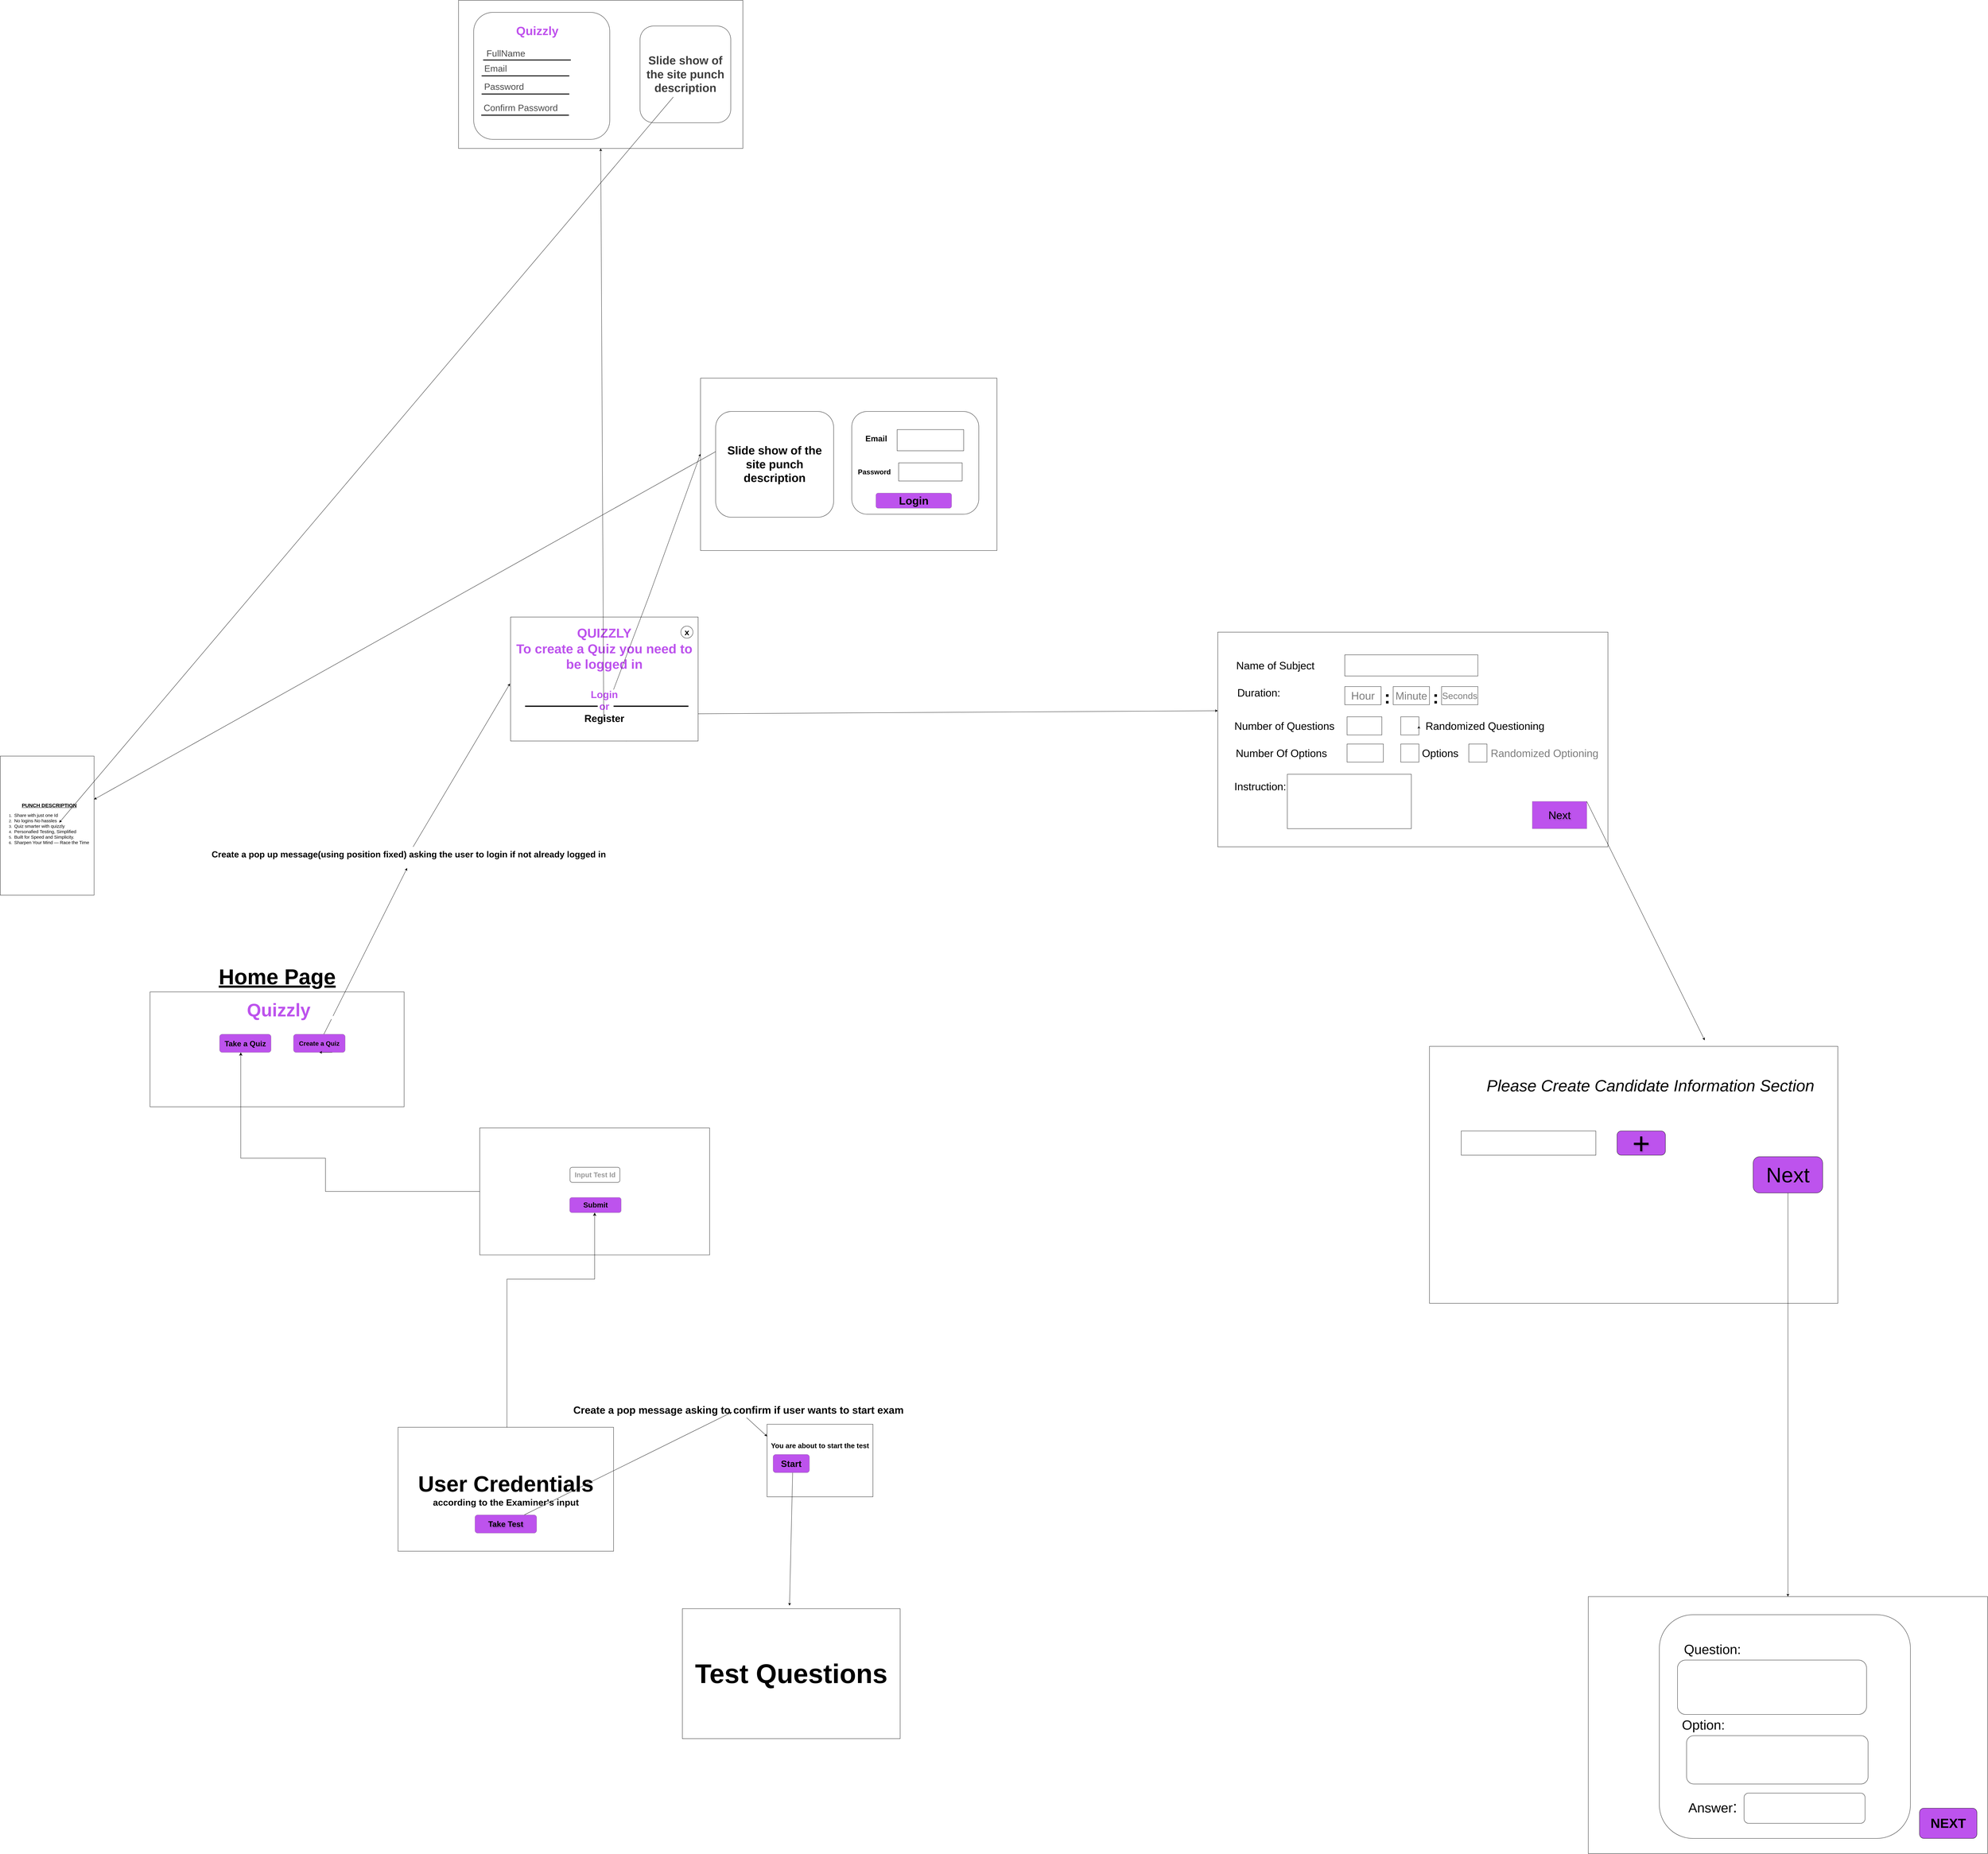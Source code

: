 <mxfile>
    <diagram id="FtZwuHDRZwKv884Sw9SH" name="Page-1">
        <mxGraphModel dx="2442" dy="4908" grid="1" gridSize="10" guides="1" tooltips="1" connect="1" arrows="1" fold="1" page="1" pageScale="1" pageWidth="850" pageHeight="1100" math="0" shadow="0">
            <root>
                <mxCell id="0"/>
                <mxCell id="1" parent="0"/>
                <mxCell id="2" value="" style="rounded=0;whiteSpace=wrap;html=1;" parent="1" vertex="1">
                    <mxGeometry x="70.01" y="90" width="840" height="380" as="geometry"/>
                </mxCell>
                <mxCell id="3" value="Take a Quiz" style="rounded=1;whiteSpace=wrap;html=1;fillColor=#BD53ED;strokeColor=#9673a6;fontStyle=1;fontSize=25;" parent="1" vertex="1">
                    <mxGeometry x="300" y="230" width="170" height="60" as="geometry"/>
                </mxCell>
                <mxCell id="61" value="" style="edgeStyle=none;html=1;" parent="1" source="4" edge="1">
                    <mxGeometry relative="1" as="geometry">
                        <mxPoint x="920" y="-319.768" as="targetPoint"/>
                    </mxGeometry>
                </mxCell>
                <mxCell id="4" value="Create a Quiz" style="rounded=1;whiteSpace=wrap;html=1;fillColor=#BD53ED;strokeColor=#9673a6;fontStyle=1;fontSize=21;" parent="1" vertex="1">
                    <mxGeometry x="544.38" y="230" width="170.62" height="60" as="geometry"/>
                </mxCell>
                <mxCell id="31" value="&lt;span&gt;&lt;b&gt;Quizzly&lt;/b&gt;&lt;/span&gt;" style="rounded=0;whiteSpace=wrap;html=1;dashed=1;dashPattern=1 4;strokeColor=none;glass=0;fontColor=#BD53ED;fontSize=60;labelBorderColor=none;" parent="1" vertex="1">
                    <mxGeometry x="316.25" y="120" width="358.75" height="60" as="geometry"/>
                </mxCell>
                <mxCell id="34" value="" style="edgeStyle=segmentEdgeStyle;endArrow=classic;html=1;curved=0;rounded=0;endSize=8;startSize=8;" parent="1" edge="1">
                    <mxGeometry width="50" height="50" relative="1" as="geometry">
                        <mxPoint x="1160" y="750" as="sourcePoint"/>
                        <mxPoint x="370" y="290" as="targetPoint"/>
                        <Array as="points">
                            <mxPoint x="650" y="640"/>
                            <mxPoint x="370" y="640"/>
                        </Array>
                    </mxGeometry>
                </mxCell>
                <mxCell id="36" value="" style="rounded=0;whiteSpace=wrap;html=1;" parent="1" vertex="1">
                    <mxGeometry x="1160" y="540" width="760" height="420" as="geometry"/>
                </mxCell>
                <mxCell id="37" value="&lt;b&gt;&lt;font style=&quot;font-size: 23px;&quot;&gt;Input Test Id&lt;/font&gt;&lt;/b&gt;" style="rounded=1;html=1;labelBorderColor=none;whiteSpace=wrap;textOpacity=40;" parent="1" vertex="1">
                    <mxGeometry x="1458.5" y="670" width="165" height="50" as="geometry"/>
                </mxCell>
                <mxCell id="38" value="&lt;span style=&quot;font-size: 24px;&quot;&gt;&lt;b&gt;Submit&lt;/b&gt;&lt;/span&gt;" style="rounded=1;whiteSpace=wrap;html=1;fillColor=#BD53ED;strokeColor=#9673a6;" parent="1" vertex="1">
                    <mxGeometry x="1457.5" y="770" width="170" height="50" as="geometry"/>
                </mxCell>
                <mxCell id="40" value="" style="edgeStyle=segmentEdgeStyle;endArrow=classic;html=1;curved=0;rounded=0;endSize=8;startSize=8;" parent="1" edge="1">
                    <mxGeometry width="50" height="50" relative="1" as="geometry">
                        <mxPoint x="1250" y="1532.792" as="sourcePoint"/>
                        <mxPoint x="1540" y="820" as="targetPoint"/>
                        <Array as="points">
                            <mxPoint x="1540" y="1040"/>
                        </Array>
                    </mxGeometry>
                </mxCell>
                <mxCell id="43" value="&lt;font style=&quot;&quot;&gt;&lt;b style=&quot;&quot;&gt;&lt;span style=&quot;font-size: 73px;&quot;&gt;User Credentials&lt;/span&gt;&lt;br&gt;&lt;font style=&quot;font-size: 30px;&quot;&gt;according to the Examiner&#39;s input&lt;/font&gt;&lt;/b&gt;&lt;/font&gt;" style="rounded=0;whiteSpace=wrap;html=1;" parent="1" vertex="1">
                    <mxGeometry x="890" y="1530" width="712.5" height="410" as="geometry"/>
                </mxCell>
                <mxCell id="47" value="&lt;font style=&quot;font-size: 71px;&quot;&gt;&lt;b&gt;&lt;u&gt;Home Page&lt;/u&gt;&lt;/b&gt;&lt;/font&gt;" style="text;html=1;align=center;verticalAlign=middle;resizable=0;points=[];autosize=1;strokeColor=none;fillColor=none;" parent="1" vertex="1">
                    <mxGeometry x="285.01" y="-10" width="410" height="100" as="geometry"/>
                </mxCell>
                <mxCell id="52" style="edgeStyle=none;html=1;fontStyle=1;fontSize=18;" parent="1" source="48" edge="1">
                    <mxGeometry relative="1" as="geometry">
                        <mxPoint x="1994.022" y="1480" as="targetPoint"/>
                    </mxGeometry>
                </mxCell>
                <mxCell id="48" value="&lt;font style=&quot;font-size: 26px;&quot;&gt;Take Test&lt;/font&gt;" style="rounded=1;whiteSpace=wrap;html=1;textShadow=1;fillColor=#BD53ED;strokeColor=#9673a6;fontStyle=1" parent="1" vertex="1">
                    <mxGeometry x="1144.38" y="1820" width="203.75" height="60" as="geometry"/>
                </mxCell>
                <mxCell id="54" style="edgeStyle=none;html=1;" parent="1" source="53" edge="1">
                    <mxGeometry relative="1" as="geometry">
                        <mxPoint x="2110" y="1560.0" as="targetPoint"/>
                    </mxGeometry>
                </mxCell>
                <mxCell id="53" value="&lt;font style=&quot;font-size: 34px;&quot;&gt;&lt;b&gt;Create a pop message asking to confirm if user wants to start exam&lt;/b&gt;&lt;/font&gt;" style="text;html=1;align=center;verticalAlign=middle;resizable=0;points=[];autosize=1;strokeColor=none;fillColor=none;labelPosition=center;verticalLabelPosition=middle;fontSize=13;" parent="1" vertex="1">
                    <mxGeometry x="1455" y="1448" width="1120" height="50" as="geometry"/>
                </mxCell>
                <mxCell id="55" value="&lt;font style=&quot;font-size: 23px;&quot;&gt;&lt;b style=&quot;&quot;&gt;You are about to start the test&lt;/b&gt;&lt;/font&gt;&lt;div&gt;&lt;br&gt;&lt;/div&gt;&lt;div&gt;&lt;font style=&quot;font-size: 23px;&quot;&gt;&lt;b style=&quot;&quot;&gt;&lt;br&gt;&lt;/b&gt;&lt;/font&gt;&lt;/div&gt;&lt;div&gt;&lt;font style=&quot;font-size: 23px;&quot;&gt;&lt;b style=&quot;&quot;&gt;&lt;br&gt;&lt;/b&gt;&lt;/font&gt;&lt;/div&gt;&lt;div&gt;&lt;br&gt;&lt;/div&gt;&lt;div&gt;&lt;br&gt;&lt;/div&gt;" style="rounded=0;whiteSpace=wrap;html=1;" parent="1" vertex="1">
                    <mxGeometry x="2110" y="1520" width="350" height="240" as="geometry"/>
                </mxCell>
                <mxCell id="57" style="edgeStyle=none;html=1;" parent="1" edge="1">
                    <mxGeometry relative="1" as="geometry">
                        <mxPoint x="2184.226" y="2120" as="targetPoint"/>
                        <mxPoint x="2194.558" y="1680" as="sourcePoint"/>
                    </mxGeometry>
                </mxCell>
                <mxCell id="56" value="&lt;font style=&quot;font-size: 30px;&quot;&gt;&lt;b&gt;Start&lt;/b&gt;&lt;/font&gt;" style="rounded=1;whiteSpace=wrap;html=1;fillColor=#BD53ED;strokeColor=#9673a6;" parent="1" vertex="1">
                    <mxGeometry x="2130" y="1620" width="120" height="60" as="geometry"/>
                </mxCell>
                <mxCell id="59" value="&lt;b&gt;&lt;font style=&quot;font-size: 89px;&quot;&gt;Test Questions&lt;/font&gt;&lt;/b&gt;" style="rounded=0;whiteSpace=wrap;html=1;" parent="1" vertex="1">
                    <mxGeometry x="1830" y="2130" width="720" height="430" as="geometry"/>
                </mxCell>
                <mxCell id="63" value="&lt;div style=&quot;text-align: center;&quot;&gt;&lt;span style=&quot;background-color: transparent;&quot;&gt;&lt;font style=&quot;font-size: 17px;&quot;&gt;&amp;nbsp; &amp;nbsp; &amp;nbsp;&lt;b&gt;&lt;u&gt;PUNCH DESCRIPTION&lt;/u&gt;&lt;/b&gt;&lt;/font&gt;&lt;/span&gt;&lt;/div&gt;&lt;div style=&quot;&quot;&gt;&lt;ol&gt;&lt;li&gt;&lt;font style=&quot;font-size: 15px;&quot;&gt;&amp;nbsp;Share with just one Id&lt;/font&gt;&lt;/li&gt;&lt;li&gt;&lt;font style=&quot;font-size: 15px;&quot;&gt;&amp;nbsp;No logins No hassles&lt;/font&gt;&lt;/li&gt;&lt;li&gt;&lt;font style=&quot;font-size: 15px;&quot;&gt;&amp;nbsp;Quiz smarter with quizzly&lt;/font&gt;&lt;/li&gt;&lt;li&gt;&lt;font style=&quot;font-size: 15px;&quot;&gt;&amp;nbsp;Personafied Testing, Simplified&lt;/font&gt;&lt;/li&gt;&lt;li&gt;&lt;font style=&quot;font-size: 15px;&quot;&gt;&amp;nbsp;Built for Speed and Simplicity.&lt;br&gt;&lt;/font&gt;&lt;/li&gt;&lt;li&gt;&lt;font style=&quot;font-size: 15px;&quot;&gt;&lt;font style=&quot;&quot;&gt;&amp;nbsp;Sharpen Your Mind — Race the Time&lt;/font&gt;&amp;nbsp;&lt;/font&gt;&lt;/li&gt;&lt;/ol&gt;&lt;/div&gt;" style="whiteSpace=wrap;html=1;align=left;" parent="1" vertex="1">
                    <mxGeometry x="-425" y="-690" width="310" height="460" as="geometry"/>
                </mxCell>
                <mxCell id="66" style="edgeStyle=none;html=1;" parent="1" source="64" edge="1">
                    <mxGeometry relative="1" as="geometry">
                        <mxPoint x="1260" y="-930" as="targetPoint"/>
                    </mxGeometry>
                </mxCell>
                <mxCell id="64" value="&lt;font style=&quot;font-size: 29px;&quot;&gt;&lt;b style=&quot;&quot;&gt;Create a pop up message(using position fixed) asking the user to login if not already logged in&lt;/b&gt;&lt;/font&gt;" style="text;html=1;align=center;verticalAlign=middle;resizable=0;points=[];autosize=1;strokeColor=none;fillColor=none;" parent="1" vertex="1">
                    <mxGeometry x="260" y="-390" width="1330" height="50" as="geometry"/>
                </mxCell>
                <mxCell id="68" value="&lt;font style=&quot;font-size: 19px;&quot;&gt;&lt;b style=&quot;&quot;&gt;X&lt;/b&gt;&lt;/font&gt;" style="ellipse;whiteSpace=wrap;html=1;aspect=fixed;" parent="1" vertex="1">
                    <mxGeometry x="1830" y="-1090" width="30" height="30" as="geometry"/>
                </mxCell>
                <mxCell id="74" value="" style="shape=link;html=1;" parent="1" source="67" edge="1">
                    <mxGeometry width="100" relative="1" as="geometry">
                        <mxPoint x="1560" y="-840" as="sourcePoint"/>
                        <mxPoint x="1660" y="-840" as="targetPoint"/>
                        <Array as="points">
                            <mxPoint x="1610" y="-840"/>
                        </Array>
                    </mxGeometry>
                </mxCell>
                <mxCell id="75" value="" style="shape=link;html=1;" parent="1" target="67" edge="1">
                    <mxGeometry width="100" relative="1" as="geometry">
                        <mxPoint x="1560" y="-840" as="sourcePoint"/>
                        <mxPoint x="1660" y="-840" as="targetPoint"/>
                        <Array as="points"/>
                    </mxGeometry>
                </mxCell>
                <mxCell id="118" style="edgeStyle=none;html=1;exitX=1;exitY=1;exitDx=0;exitDy=0;fontSize=35;fontStyle=1" parent="1" edge="1">
                    <mxGeometry relative="1" as="geometry">
                        <mxPoint x="3600.003" y="-840" as="targetPoint"/>
                        <mxPoint x="1877.73" y="-830" as="sourcePoint"/>
                    </mxGeometry>
                </mxCell>
                <mxCell id="67" value="&lt;div&gt;&lt;b style=&quot;&quot;&gt;&lt;font style=&quot;color: rgb(189, 83, 237); font-size: 43px;&quot;&gt;&lt;br&gt;&lt;/font&gt;&lt;/b&gt;&lt;/div&gt;&lt;b style=&quot;&quot;&gt;&lt;font style=&quot;color: rgb(189, 83, 237); font-size: 43px;&quot;&gt;QUIZZLY&lt;/font&gt;&lt;/b&gt;&lt;div&gt;&lt;font color=&quot;#bd53ed&quot;&gt;&lt;span style=&quot;font-size: 43px;&quot;&gt;&lt;b&gt;To create a Quiz you need to be logged in&lt;/b&gt;&lt;/span&gt;&lt;/font&gt;&lt;/div&gt;&lt;div&gt;&lt;div&gt;&lt;br&gt;&lt;/div&gt;&lt;div&gt;&lt;font style=&quot;font-size: 33px; color: rgb(189, 83, 237);&quot;&gt;&lt;b&gt;&lt;br&gt;&lt;/b&gt;&lt;/font&gt;&lt;/div&gt;&lt;div&gt;&lt;font style=&quot;font-size: 33px; color: rgb(189, 83, 237);&quot;&gt;&lt;b&gt;Login&lt;/b&gt;&lt;/font&gt;&lt;/div&gt;&lt;div&gt;&lt;font style=&quot;font-size: 33px; color: rgb(189, 83, 237);&quot;&gt;&lt;b&gt;or&lt;/b&gt;&lt;/font&gt;&lt;/div&gt;&lt;div&gt;&lt;font style=&quot;font-size: 33px;&quot;&gt;&lt;b&gt;Register&lt;/b&gt;&lt;/font&gt;&lt;/div&gt;&lt;/div&gt;&lt;div&gt;&lt;font style=&quot;font-size: 33px;&quot;&gt;&lt;b&gt;&lt;br&gt;&lt;/b&gt;&lt;/font&gt;&lt;/div&gt;&lt;div&gt;&lt;font style=&quot;font-size: 33px;&quot;&gt;&lt;b&gt;&lt;br&gt;&lt;/b&gt;&lt;/font&gt;&lt;/div&gt;" style="whiteSpace=wrap;html=1;" parent="1" vertex="1">
                    <mxGeometry x="1262" y="-1150" width="620" height="410" as="geometry"/>
                </mxCell>
                <mxCell id="78" value="" style="line;strokeWidth=4;html=1;perimeter=backbonePerimeter;points=[];outlineConnect=0;" parent="1" vertex="1">
                    <mxGeometry x="1310" y="-860" width="240" height="10" as="geometry"/>
                </mxCell>
                <mxCell id="80" value="" style="line;strokeWidth=4;html=1;perimeter=backbonePerimeter;points=[];outlineConnect=0;" parent="1" vertex="1">
                    <mxGeometry x="1602.5" y="-860" width="247.5" height="10" as="geometry"/>
                </mxCell>
                <mxCell id="81" value="&lt;font style=&quot;font-size: 28px;&quot;&gt;&lt;b&gt;x&lt;/b&gt;&lt;/font&gt;" style="ellipse;whiteSpace=wrap;html=1;aspect=fixed;" parent="1" vertex="1">
                    <mxGeometry x="1825" y="-1120" width="40" height="40" as="geometry"/>
                </mxCell>
                <mxCell id="82" value="" style="endArrow=classic;html=1;" parent="1" edge="1">
                    <mxGeometry width="50" height="50" relative="1" as="geometry">
                        <mxPoint x="1602.5" y="-910" as="sourcePoint"/>
                        <mxPoint x="1890" y="-1690" as="targetPoint"/>
                        <Array as="points">
                            <mxPoint x="1720" y="-1220"/>
                        </Array>
                    </mxGeometry>
                </mxCell>
                <mxCell id="83" value="" style="rounded=0;whiteSpace=wrap;html=1;" parent="1" vertex="1">
                    <mxGeometry x="1890" y="-1940" width="980" height="570" as="geometry"/>
                </mxCell>
                <mxCell id="86" style="edgeStyle=none;html=1;" parent="1" target="63" edge="1">
                    <mxGeometry relative="1" as="geometry">
                        <mxPoint x="-90" y="-689.997" as="targetPoint"/>
                        <mxPoint x="1965.0" y="-1711.088" as="sourcePoint"/>
                    </mxGeometry>
                </mxCell>
                <mxCell id="84" value="&lt;font style=&quot;font-size: 38px;&quot;&gt;&lt;b&gt;Slide show of the site punch description&lt;/b&gt;&lt;/font&gt;" style="rounded=1;whiteSpace=wrap;html=1;" parent="1" vertex="1">
                    <mxGeometry x="1940" y="-1830" width="390" height="350" as="geometry"/>
                </mxCell>
                <mxCell id="85" value="&lt;div&gt;&lt;br&gt;&lt;/div&gt;&lt;div&gt;&lt;br&gt;&lt;/div&gt;&lt;div&gt;&lt;br&gt;&lt;/div&gt;&lt;div&gt;&lt;br&gt;&lt;/div&gt;&lt;div&gt;&lt;br&gt;&lt;/div&gt;" style="rounded=1;whiteSpace=wrap;html=1;" parent="1" vertex="1">
                    <mxGeometry x="2390" y="-1830" width="420" height="340" as="geometry"/>
                </mxCell>
                <mxCell id="87" value="" style="rounded=0;whiteSpace=wrap;html=1;" parent="1" vertex="1">
                    <mxGeometry x="2540" y="-1770" width="220" height="70" as="geometry"/>
                </mxCell>
                <mxCell id="88" value="" style="rounded=0;whiteSpace=wrap;html=1;" parent="1" vertex="1">
                    <mxGeometry x="2545" y="-1660" width="210" height="60" as="geometry"/>
                </mxCell>
                <mxCell id="91" value="&lt;font style=&quot;font-size: 27px;&quot;&gt;&lt;b&gt;Email&lt;/b&gt;&lt;/font&gt;" style="text;html=1;align=center;verticalAlign=middle;whiteSpace=wrap;rounded=0;" parent="1" vertex="1">
                    <mxGeometry x="2421" y="-1770" width="100" height="60" as="geometry"/>
                </mxCell>
                <mxCell id="92" value="&lt;font style=&quot;font-size: 23px;&quot;&gt;&lt;b&gt;Password&lt;/b&gt;&amp;nbsp;&amp;nbsp;&lt;/font&gt;" style="text;html=1;align=center;verticalAlign=middle;whiteSpace=wrap;rounded=0;" parent="1" vertex="1">
                    <mxGeometry x="2441" y="-1645" width="60" height="30" as="geometry"/>
                </mxCell>
                <mxCell id="93" value="&lt;font style=&quot;font-size: 36px;&quot;&gt;&lt;b&gt;Login&lt;/b&gt;&lt;/font&gt;" style="rounded=1;whiteSpace=wrap;html=1;fillColor=#BD53ED;strokeColor=#9673a6;" parent="1" vertex="1">
                    <mxGeometry x="2470" y="-1560" width="250" height="50" as="geometry"/>
                </mxCell>
                <mxCell id="95" value="" style="edgeStyle=none;orthogonalLoop=1;jettySize=auto;html=1;" parent="1" edge="1">
                    <mxGeometry width="100" relative="1" as="geometry">
                        <mxPoint x="1570" y="-810" as="sourcePoint"/>
                        <mxPoint x="1560" y="-2700" as="targetPoint"/>
                        <Array as="points"/>
                    </mxGeometry>
                </mxCell>
                <mxCell id="97" value="" style="rounded=0;whiteSpace=wrap;html=1;" parent="1" vertex="1">
                    <mxGeometry x="1090" y="-3190" width="940" height="490" as="geometry"/>
                </mxCell>
                <mxCell id="98" value="" style="rounded=1;whiteSpace=wrap;html=1;" parent="1" vertex="1">
                    <mxGeometry x="1140" y="-3150" width="450" height="420" as="geometry"/>
                </mxCell>
                <mxCell id="99" value="&lt;b style=&quot;color: rgb(63, 63, 63); font-size: 38px;&quot;&gt;Slide show of the site punch description&lt;/b&gt;" style="rounded=1;whiteSpace=wrap;html=1;" parent="1" vertex="1">
                    <mxGeometry x="1690" y="-3105" width="300" height="320" as="geometry"/>
                </mxCell>
                <mxCell id="105" value="" style="endArrow=none;html=1;rounded=0;curved=0;strokeWidth=3;" parent="1" edge="1">
                    <mxGeometry width="50" height="50" relative="1" as="geometry">
                        <mxPoint x="1165" y="-2810" as="sourcePoint"/>
                        <mxPoint x="1455" y="-2810" as="targetPoint"/>
                    </mxGeometry>
                </mxCell>
                <mxCell id="106" value="" style="endArrow=none;html=1;rounded=0;curved=0;strokeWidth=3;" parent="1" edge="1">
                    <mxGeometry width="50" height="50" relative="1" as="geometry">
                        <mxPoint x="1166.25" y="-2880" as="sourcePoint"/>
                        <mxPoint x="1456.25" y="-2880" as="targetPoint"/>
                    </mxGeometry>
                </mxCell>
                <mxCell id="107" value="" style="endArrow=none;html=1;rounded=0;curved=0;strokeWidth=3;" parent="1" edge="1">
                    <mxGeometry width="50" height="50" relative="1" as="geometry">
                        <mxPoint x="1166.25" y="-2940" as="sourcePoint"/>
                        <mxPoint x="1456.25" y="-2940" as="targetPoint"/>
                    </mxGeometry>
                </mxCell>
                <mxCell id="108" value="" style="endArrow=none;html=1;rounded=0;curved=0;strokeWidth=3;" parent="1" edge="1">
                    <mxGeometry width="50" height="50" relative="1" as="geometry">
                        <mxPoint x="1171.25" y="-2992.5" as="sourcePoint"/>
                        <mxPoint x="1461.25" y="-2992.5" as="targetPoint"/>
                    </mxGeometry>
                </mxCell>
                <mxCell id="111" value="" style="endArrow=classic;html=1;entryX=0.629;entryY=0.478;entryDx=0;entryDy=0;entryPerimeter=0;" parent="1" target="63" edge="1">
                    <mxGeometry width="50" height="50" relative="1" as="geometry">
                        <mxPoint x="1800" y="-2870" as="sourcePoint"/>
                        <mxPoint x="1310" y="-2558.86" as="targetPoint"/>
                    </mxGeometry>
                </mxCell>
                <mxCell id="112" value="&lt;font style=&quot;font-size: 30px;&quot;&gt;FullName&lt;/font&gt;" style="text;html=1;align=center;verticalAlign=middle;resizable=0;points=[];autosize=1;strokeColor=none;fillColor=none;textOpacity=70;" parent="1" vertex="1">
                    <mxGeometry x="1171.26" y="-3040" width="150" height="50" as="geometry"/>
                </mxCell>
                <mxCell id="113" value="&lt;font style=&quot;font-size: 30px;&quot;&gt;Email&lt;/font&gt;" style="text;html=1;align=center;verticalAlign=middle;resizable=0;points=[];autosize=1;strokeColor=none;fillColor=none;textOpacity=70;" parent="1" vertex="1">
                    <mxGeometry x="1162" y="-2990" width="100" height="50" as="geometry"/>
                </mxCell>
                <mxCell id="115" value="&lt;font style=&quot;font-size: 30px;&quot;&gt;Password&lt;/font&gt;" style="text;html=1;align=center;verticalAlign=middle;resizable=0;points=[];autosize=1;strokeColor=none;fillColor=none;textOpacity=70;" parent="1" vertex="1">
                    <mxGeometry x="1160" y="-2930" width="160" height="50" as="geometry"/>
                </mxCell>
                <mxCell id="116" value="&lt;font style=&quot;font-size: 30px;&quot;&gt;Confirm Password&lt;/font&gt;" style="text;html=1;align=center;verticalAlign=middle;resizable=0;points=[];autosize=1;strokeColor=none;fillColor=none;labelBackgroundColor=default;labelBorderColor=none;textOpacity=70;" parent="1" vertex="1">
                    <mxGeometry x="1160" y="-2860" width="270" height="50" as="geometry"/>
                </mxCell>
                <mxCell id="117" value="&lt;font style=&quot;font-size: 40px;&quot;&gt;&lt;b&gt;Quizzly&lt;/b&gt;&lt;/font&gt;" style="text;html=1;align=center;verticalAlign=middle;resizable=0;points=[];autosize=1;fontColor=#BF51ED;labelBorderColor=none;labelBackgroundColor=none;" parent="1" vertex="1">
                    <mxGeometry x="1270" y="-3120" width="160" height="60" as="geometry"/>
                </mxCell>
                <mxCell id="119" value="" style="whiteSpace=wrap;html=1;" parent="1" vertex="1">
                    <mxGeometry x="3600" y="-1100" width="1290" height="710" as="geometry"/>
                </mxCell>
                <mxCell id="120" value="&lt;font style=&quot;font-size: 35px;&quot;&gt;Name of Subject&lt;/font&gt;" style="text;html=1;align=center;verticalAlign=middle;resizable=0;points=[];autosize=1;strokeColor=none;fillColor=none;" parent="1" vertex="1">
                    <mxGeometry x="3650" y="-1020" width="280" height="60" as="geometry"/>
                </mxCell>
                <mxCell id="121" value="" style="whiteSpace=wrap;html=1;" parent="1" vertex="1">
                    <mxGeometry x="4020" y="-1025" width="440" height="70" as="geometry"/>
                </mxCell>
                <mxCell id="122" value="&lt;font style=&quot;font-size: 35px;&quot;&gt;Number of Questions&lt;/font&gt;" style="text;html=1;align=center;verticalAlign=middle;resizable=0;points=[];autosize=1;strokeColor=none;fillColor=none;" parent="1" vertex="1">
                    <mxGeometry x="3645" y="-820" width="350" height="60" as="geometry"/>
                </mxCell>
                <mxCell id="123" value="" style="whiteSpace=wrap;html=1;" parent="1" vertex="1">
                    <mxGeometry x="4027.5" y="-820" width="115" height="60" as="geometry"/>
                </mxCell>
                <mxCell id="127" value="&lt;font style=&quot;font-size: 35px;&quot;&gt;Randomized Questioning&lt;/font&gt;" style="text;html=1;align=center;verticalAlign=middle;resizable=0;points=[];autosize=1;strokeColor=none;fillColor=none;" parent="1" vertex="1">
                    <mxGeometry x="4273" y="-820" width="420" height="60" as="geometry"/>
                </mxCell>
                <mxCell id="130" value="&lt;font style=&quot;font-size: 35px;&quot;&gt;Randomized Optioning&lt;/font&gt;" style="text;html=1;align=center;verticalAlign=middle;resizable=0;points=[];autosize=1;strokeColor=none;fillColor=none;textOpacity=50;" parent="1" vertex="1">
                    <mxGeometry x="4490" y="-730" width="380" height="60" as="geometry"/>
                </mxCell>
                <mxCell id="132" value="&lt;font style=&quot;font-size: 35px;&quot;&gt;Duration:&amp;nbsp;&lt;/font&gt;" style="text;html=1;align=center;verticalAlign=middle;resizable=0;points=[];autosize=1;strokeColor=none;fillColor=none;" parent="1" vertex="1">
                    <mxGeometry x="3650" y="-930" width="180" height="60" as="geometry"/>
                </mxCell>
                <mxCell id="133" value="&lt;font&gt;Hour&lt;/font&gt;" style="whiteSpace=wrap;html=1;fontSize=36;textOpacity=50;" parent="1" vertex="1">
                    <mxGeometry x="4020" y="-920" width="120" height="60" as="geometry"/>
                </mxCell>
                <mxCell id="134" value="Minute" style="whiteSpace=wrap;html=1;fontSize=35;textOpacity=50;" parent="1" vertex="1">
                    <mxGeometry x="4180" y="-920" width="120" height="60" as="geometry"/>
                </mxCell>
                <mxCell id="135" value="Seconds" style="whiteSpace=wrap;html=1;fontSize=30;textOpacity=50;" parent="1" vertex="1">
                    <mxGeometry x="4340" y="-920" width="120" height="60" as="geometry"/>
                </mxCell>
                <mxCell id="139" value="&lt;font&gt;&lt;span&gt;:&lt;/span&gt;&lt;/font&gt;" style="text;html=1;align=center;verticalAlign=middle;resizable=0;points=[];autosize=1;strokeColor=none;fillColor=none;fontStyle=1;fontSize=60;" parent="1" vertex="1">
                    <mxGeometry x="4140" y="-930" width="40" height="90" as="geometry"/>
                </mxCell>
                <mxCell id="140" value="&lt;font&gt;&lt;span&gt;:&lt;/span&gt;&lt;/font&gt;" style="text;html=1;align=center;verticalAlign=middle;resizable=0;points=[];autosize=1;strokeColor=none;fillColor=none;fontStyle=1;fontSize=60;" parent="1" vertex="1">
                    <mxGeometry x="4300" y="-930" width="40" height="90" as="geometry"/>
                </mxCell>
                <mxCell id="144" value="&lt;font style=&quot;font-size: 35px;&quot;&gt;Instruction:&lt;/font&gt;" style="text;html=1;align=center;verticalAlign=middle;resizable=0;points=[];autosize=1;strokeColor=none;fillColor=none;" parent="1" vertex="1">
                    <mxGeometry x="3645" y="-620" width="190" height="60" as="geometry"/>
                </mxCell>
                <mxCell id="145" value="" style="whiteSpace=wrap;html=1;" parent="1" vertex="1">
                    <mxGeometry x="3830" y="-630" width="410" height="180" as="geometry"/>
                </mxCell>
                <mxCell id="148" value="" style="whiteSpace=wrap;html=1;textOpacity=50;" parent="1" vertex="1">
                    <mxGeometry x="4430" y="-730" width="60" height="60" as="geometry"/>
                </mxCell>
                <mxCell id="149" value="" style="whiteSpace=wrap;html=1;" parent="1" vertex="1">
                    <mxGeometry x="4205" y="-730" width="60" height="60" as="geometry"/>
                </mxCell>
                <mxCell id="150" value="" style="whiteSpace=wrap;html=1;" parent="1" vertex="1">
                    <mxGeometry x="4205" y="-820" width="60" height="60" as="geometry"/>
                </mxCell>
                <mxCell id="151" value="Options" style="text;html=1;align=center;verticalAlign=middle;resizable=0;points=[];autosize=1;strokeColor=none;fillColor=none;fontSize=35;" parent="1" vertex="1">
                    <mxGeometry x="4265" y="-730" width="140" height="60" as="geometry"/>
                </mxCell>
                <mxCell id="157" value="Next" style="whiteSpace=wrap;html=1;fontSize=36;labelBorderColor=none;textShadow=1;strokeColor=#9673a6;fillColor=#BD53ED;" parent="1" vertex="1">
                    <mxGeometry x="4640" y="-540" width="180" height="90" as="geometry"/>
                </mxCell>
                <mxCell id="158" value="&lt;font style=&quot;font-size: 35px;&quot;&gt;Number Of Options&lt;/font&gt;" style="text;html=1;align=center;verticalAlign=middle;resizable=0;points=[];autosize=1;strokeColor=none;fillColor=none;opacity=50;" parent="1" vertex="1">
                    <mxGeometry x="3650" y="-730" width="320" height="60" as="geometry"/>
                </mxCell>
                <mxCell id="159" value="" style="whiteSpace=wrap;html=1;" parent="1" vertex="1">
                    <mxGeometry x="4027.5" y="-730" width="120" height="60" as="geometry"/>
                </mxCell>
                <mxCell id="162" style="edgeStyle=none;html=1;exitX=1;exitY=0.75;exitDx=0;exitDy=0;entryX=1;entryY=0.5;entryDx=0;entryDy=0;" parent="1" source="150" target="150" edge="1">
                    <mxGeometry relative="1" as="geometry"/>
                </mxCell>
                <mxCell id="168" value="" style="edgeStyle=none;html=1;exitX=1;exitY=0;exitDx=0;exitDy=0;" parent="1" source="157" edge="1">
                    <mxGeometry relative="1" as="geometry">
                        <mxPoint x="5210" y="250" as="targetPoint"/>
                        <mxPoint x="4820" y="-540" as="sourcePoint"/>
                    </mxGeometry>
                </mxCell>
                <mxCell id="167" value="" style="whiteSpace=wrap;html=1;" parent="1" vertex="1">
                    <mxGeometry x="4300" y="270" width="1350" height="850" as="geometry"/>
                </mxCell>
                <mxCell id="169" style="edgeStyle=none;html=1;exitX=0.75;exitY=1;exitDx=0;exitDy=0;entryX=0.5;entryY=1;entryDx=0;entryDy=0;" parent="1" source="4" target="4" edge="1">
                    <mxGeometry relative="1" as="geometry"/>
                </mxCell>
                <mxCell id="170" value="" style="whiteSpace=wrap;html=1;" parent="1" vertex="1">
                    <mxGeometry x="4405" y="550" width="445" height="80" as="geometry"/>
                </mxCell>
                <mxCell id="172" value="+" style="rounded=1;whiteSpace=wrap;html=1;fontSize=100;textShadow=1;fillColor=#BD53ED;arcSize=18;" parent="1" vertex="1">
                    <mxGeometry x="4920" y="550" width="160" height="80" as="geometry"/>
                </mxCell>
                <mxCell id="173" value="User credentials&lt;div&gt;&lt;br&gt;&lt;/div&gt;" style="text;html=1;align=center;verticalAlign=middle;resizable=0;points=[];autosize=1;strokeColor=none;fillColor=none;fontColor=none;noLabel=1;fontSize=55;" parent="1" vertex="1">
                    <mxGeometry x="3940" y="320" width="50" height="40" as="geometry"/>
                </mxCell>
                <mxCell id="174" value="&lt;span&gt;Please Create Candidate Information Section&lt;/span&gt;" style="text;html=1;align=center;verticalAlign=middle;resizable=0;points=[];autosize=1;strokeColor=none;fillColor=none;fontSize=54;fontStyle=2" parent="1" vertex="1">
                    <mxGeometry x="4475" y="360" width="1110" height="80" as="geometry"/>
                </mxCell>
                <mxCell id="177" value="" style="edgeStyle=none;html=1;" edge="1" parent="1" source="175">
                    <mxGeometry relative="1" as="geometry">
                        <mxPoint x="5485" y="2090" as="targetPoint"/>
                    </mxGeometry>
                </mxCell>
                <mxCell id="175" value="Next" style="whiteSpace=wrap;html=1;fontSize=70;fillColor=#BD53ED;rounded=1;arcSize=18;" vertex="1" parent="1">
                    <mxGeometry x="5370" y="635" width="230" height="120" as="geometry"/>
                </mxCell>
                <mxCell id="178" value="" style="whiteSpace=wrap;html=1;" vertex="1" parent="1">
                    <mxGeometry x="4825" y="2090" width="1320" height="850" as="geometry"/>
                </mxCell>
                <mxCell id="179" value="" style="whiteSpace=wrap;html=1;rounded=1;" vertex="1" parent="1">
                    <mxGeometry x="5060" y="2150" width="830" height="740" as="geometry"/>
                </mxCell>
                <mxCell id="183" value="Question:" style="text;html=1;align=center;verticalAlign=middle;resizable=0;points=[];autosize=1;strokeColor=none;fillColor=none;fontSize=44;" vertex="1" parent="1">
                    <mxGeometry x="5130" y="2230" width="210" height="70" as="geometry"/>
                </mxCell>
                <mxCell id="184" value="" style="rounded=1;whiteSpace=wrap;html=1;glass=0;" vertex="1" parent="1">
                    <mxGeometry x="5120" y="2300" width="625" height="180" as="geometry"/>
                </mxCell>
                <mxCell id="185" value="Option:" style="text;html=1;align=center;verticalAlign=middle;resizable=0;points=[];autosize=1;strokeColor=none;fillColor=none;fontSize=44;" vertex="1" parent="1">
                    <mxGeometry x="5120" y="2480" width="170" height="70" as="geometry"/>
                </mxCell>
                <mxCell id="186" value="" style="rounded=1;whiteSpace=wrap;html=1;" vertex="1" parent="1">
                    <mxGeometry x="5150" y="2550" width="600" height="160" as="geometry"/>
                </mxCell>
                <mxCell id="190" value="" style="rounded=1;whiteSpace=wrap;html=1;" vertex="1" parent="1">
                    <mxGeometry x="5340" y="2740" width="400" height="100" as="geometry"/>
                </mxCell>
                <mxCell id="191" value="Answer&lt;font style=&quot;font-size: 53px;&quot;&gt;:&lt;/font&gt;" style="text;html=1;align=center;verticalAlign=middle;resizable=0;points=[];autosize=1;strokeColor=none;fillColor=none;fontSize=44;" vertex="1" parent="1">
                    <mxGeometry x="5146" y="2745" width="180" height="80" as="geometry"/>
                </mxCell>
                <mxCell id="192" value="NEXT" style="whiteSpace=wrap;html=1;fillColor=#BD53ED;fontSize=44;fontStyle=1;rounded=1;" vertex="1" parent="1">
                    <mxGeometry x="5920" y="2790" width="190" height="100" as="geometry"/>
                </mxCell>
            </root>
        </mxGraphModel>
    </diagram>
</mxfile>